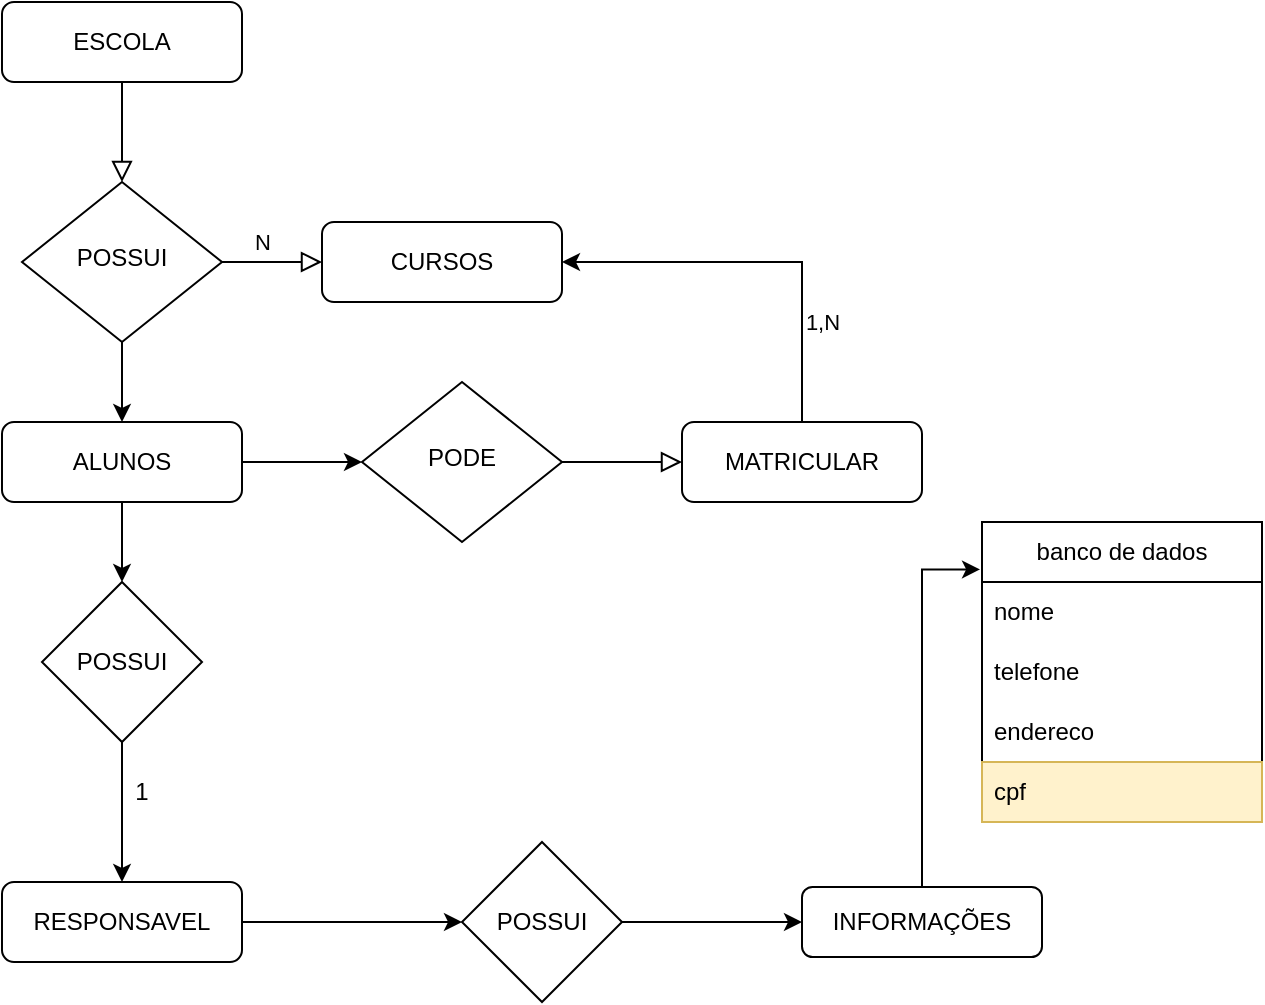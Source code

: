 <mxfile version="24.7.12">
  <diagram id="C5RBs43oDa-KdzZeNtuy" name="Page-1">
    <mxGraphModel grid="1" page="1" gridSize="10" guides="1" tooltips="1" connect="1" arrows="1" fold="1" pageScale="1" pageWidth="827" pageHeight="1169" math="0" shadow="0">
      <root>
        <mxCell id="WIyWlLk6GJQsqaUBKTNV-0" />
        <mxCell id="WIyWlLk6GJQsqaUBKTNV-1" parent="WIyWlLk6GJQsqaUBKTNV-0" />
        <mxCell id="WIyWlLk6GJQsqaUBKTNV-2" value="" style="rounded=0;html=1;jettySize=auto;orthogonalLoop=1;fontSize=11;endArrow=block;endFill=0;endSize=8;strokeWidth=1;shadow=0;labelBackgroundColor=none;edgeStyle=orthogonalEdgeStyle;" edge="1" parent="WIyWlLk6GJQsqaUBKTNV-1" source="WIyWlLk6GJQsqaUBKTNV-3" target="WIyWlLk6GJQsqaUBKTNV-6">
          <mxGeometry relative="1" as="geometry" />
        </mxCell>
        <mxCell id="WIyWlLk6GJQsqaUBKTNV-3" value="&lt;font style=&quot;vertical-align: inherit;&quot;&gt;&lt;font style=&quot;vertical-align: inherit;&quot;&gt;ESCOLA&lt;/font&gt;&lt;/font&gt;" style="rounded=1;whiteSpace=wrap;html=1;fontSize=12;glass=0;strokeWidth=1;shadow=0;" vertex="1" parent="WIyWlLk6GJQsqaUBKTNV-1">
          <mxGeometry x="160" y="80" width="120" height="40" as="geometry" />
        </mxCell>
        <mxCell id="WIyWlLk6GJQsqaUBKTNV-5" value="&lt;font style=&quot;vertical-align: inherit;&quot;&gt;&lt;font style=&quot;vertical-align: inherit;&quot;&gt;N&lt;/font&gt;&lt;/font&gt;" style="edgeStyle=orthogonalEdgeStyle;rounded=0;html=1;jettySize=auto;orthogonalLoop=1;fontSize=11;endArrow=block;endFill=0;endSize=8;strokeWidth=1;shadow=0;labelBackgroundColor=none;" edge="1" parent="WIyWlLk6GJQsqaUBKTNV-1" source="WIyWlLk6GJQsqaUBKTNV-6" target="WIyWlLk6GJQsqaUBKTNV-7">
          <mxGeometry x="-0.2" y="10" relative="1" as="geometry">
            <mxPoint as="offset" />
          </mxGeometry>
        </mxCell>
        <mxCell id="F5o6RMPjzoOPZ6IdxpJ1-2" style="edgeStyle=orthogonalEdgeStyle;rounded=0;orthogonalLoop=1;jettySize=auto;html=1;exitX=0.5;exitY=1;exitDx=0;exitDy=0;entryX=0.5;entryY=0;entryDx=0;entryDy=0;" edge="1" parent="WIyWlLk6GJQsqaUBKTNV-1" source="WIyWlLk6GJQsqaUBKTNV-6" target="F5o6RMPjzoOPZ6IdxpJ1-1">
          <mxGeometry relative="1" as="geometry" />
        </mxCell>
        <mxCell id="WIyWlLk6GJQsqaUBKTNV-6" value="&lt;font style=&quot;vertical-align: inherit;&quot;&gt;&lt;font style=&quot;vertical-align: inherit;&quot;&gt;POSSUI&lt;/font&gt;&lt;/font&gt;" style="rhombus;whiteSpace=wrap;html=1;shadow=0;fontFamily=Helvetica;fontSize=12;align=center;strokeWidth=1;spacing=6;spacingTop=-4;" vertex="1" parent="WIyWlLk6GJQsqaUBKTNV-1">
          <mxGeometry x="170" y="170" width="100" height="80" as="geometry" />
        </mxCell>
        <mxCell id="WIyWlLk6GJQsqaUBKTNV-7" value="&lt;font style=&quot;vertical-align: inherit;&quot;&gt;&lt;font style=&quot;vertical-align: inherit;&quot;&gt;CURSOS&lt;/font&gt;&lt;/font&gt;" style="rounded=1;whiteSpace=wrap;html=1;fontSize=12;glass=0;strokeWidth=1;shadow=0;" vertex="1" parent="WIyWlLk6GJQsqaUBKTNV-1">
          <mxGeometry x="320" y="190" width="120" height="40" as="geometry" />
        </mxCell>
        <mxCell id="WIyWlLk6GJQsqaUBKTNV-9" value="&lt;font style=&quot;vertical-align: inherit;&quot;&gt;&lt;font style=&quot;vertical-align: inherit;&quot;&gt;1,N&lt;/font&gt;&lt;/font&gt;" style="edgeStyle=orthogonalEdgeStyle;rounded=0;html=1;jettySize=auto;orthogonalLoop=1;fontSize=11;endArrow=block;endFill=0;endSize=8;strokeWidth=1;shadow=0;labelBackgroundColor=none;" edge="1" parent="WIyWlLk6GJQsqaUBKTNV-1" source="WIyWlLk6GJQsqaUBKTNV-10" target="WIyWlLk6GJQsqaUBKTNV-12">
          <mxGeometry x="1" y="99" relative="1" as="geometry">
            <mxPoint x="70" y="29" as="offset" />
          </mxGeometry>
        </mxCell>
        <mxCell id="WIyWlLk6GJQsqaUBKTNV-10" value="&lt;font style=&quot;vertical-align: inherit;&quot;&gt;&lt;font style=&quot;vertical-align: inherit;&quot;&gt;PODE&lt;/font&gt;&lt;/font&gt;" style="rhombus;whiteSpace=wrap;html=1;shadow=0;fontFamily=Helvetica;fontSize=12;align=center;strokeWidth=1;spacing=6;spacingTop=-4;" vertex="1" parent="WIyWlLk6GJQsqaUBKTNV-1">
          <mxGeometry x="340" y="270" width="100" height="80" as="geometry" />
        </mxCell>
        <mxCell id="F5o6RMPjzoOPZ6IdxpJ1-12" style="edgeStyle=orthogonalEdgeStyle;rounded=0;orthogonalLoop=1;jettySize=auto;html=1;" edge="1" parent="WIyWlLk6GJQsqaUBKTNV-1" source="WIyWlLk6GJQsqaUBKTNV-11" target="F5o6RMPjzoOPZ6IdxpJ1-10">
          <mxGeometry relative="1" as="geometry" />
        </mxCell>
        <mxCell id="WIyWlLk6GJQsqaUBKTNV-11" value="&lt;font style=&quot;vertical-align: inherit;&quot;&gt;&lt;font style=&quot;vertical-align: inherit;&quot;&gt;&lt;font style=&quot;vertical-align: inherit;&quot;&gt;&lt;font style=&quot;vertical-align: inherit;&quot;&gt;RESPONSAVEL&lt;/font&gt;&lt;/font&gt;&lt;/font&gt;&lt;/font&gt;" style="rounded=1;whiteSpace=wrap;html=1;fontSize=12;glass=0;strokeWidth=1;shadow=0;" vertex="1" parent="WIyWlLk6GJQsqaUBKTNV-1">
          <mxGeometry x="160" y="520" width="120" height="40" as="geometry" />
        </mxCell>
        <mxCell id="F5o6RMPjzoOPZ6IdxpJ1-4" style="edgeStyle=orthogonalEdgeStyle;rounded=0;orthogonalLoop=1;jettySize=auto;html=1;exitX=0.5;exitY=0;exitDx=0;exitDy=0;entryX=1;entryY=0.5;entryDx=0;entryDy=0;" edge="1" parent="WIyWlLk6GJQsqaUBKTNV-1" source="WIyWlLk6GJQsqaUBKTNV-12" target="WIyWlLk6GJQsqaUBKTNV-7">
          <mxGeometry relative="1" as="geometry" />
        </mxCell>
        <mxCell id="WIyWlLk6GJQsqaUBKTNV-12" value="&lt;font style=&quot;vertical-align: inherit;&quot;&gt;&lt;font style=&quot;vertical-align: inherit;&quot;&gt;MATRICULAR&lt;/font&gt;&lt;/font&gt;" style="rounded=1;whiteSpace=wrap;html=1;fontSize=12;glass=0;strokeWidth=1;shadow=0;" vertex="1" parent="WIyWlLk6GJQsqaUBKTNV-1">
          <mxGeometry x="500" y="290" width="120" height="40" as="geometry" />
        </mxCell>
        <mxCell id="F5o6RMPjzoOPZ6IdxpJ1-3" style="edgeStyle=orthogonalEdgeStyle;rounded=0;orthogonalLoop=1;jettySize=auto;html=1;exitX=1;exitY=0.5;exitDx=0;exitDy=0;" edge="1" parent="WIyWlLk6GJQsqaUBKTNV-1" source="F5o6RMPjzoOPZ6IdxpJ1-1" target="WIyWlLk6GJQsqaUBKTNV-10">
          <mxGeometry relative="1" as="geometry" />
        </mxCell>
        <mxCell id="F5o6RMPjzoOPZ6IdxpJ1-7" style="edgeStyle=orthogonalEdgeStyle;rounded=0;orthogonalLoop=1;jettySize=auto;html=1;entryX=0.5;entryY=0;entryDx=0;entryDy=0;" edge="1" parent="WIyWlLk6GJQsqaUBKTNV-1" source="F5o6RMPjzoOPZ6IdxpJ1-1" target="F5o6RMPjzoOPZ6IdxpJ1-6">
          <mxGeometry relative="1" as="geometry" />
        </mxCell>
        <mxCell id="F5o6RMPjzoOPZ6IdxpJ1-1" value="&lt;font style=&quot;vertical-align: inherit;&quot;&gt;&lt;font style=&quot;vertical-align: inherit;&quot;&gt;ALUNOS&lt;/font&gt;&lt;/font&gt;" style="rounded=1;whiteSpace=wrap;html=1;" vertex="1" parent="WIyWlLk6GJQsqaUBKTNV-1">
          <mxGeometry x="160" y="290" width="120" height="40" as="geometry" />
        </mxCell>
        <mxCell id="F5o6RMPjzoOPZ6IdxpJ1-8" style="edgeStyle=orthogonalEdgeStyle;rounded=0;orthogonalLoop=1;jettySize=auto;html=1;entryX=0.5;entryY=0;entryDx=0;entryDy=0;" edge="1" parent="WIyWlLk6GJQsqaUBKTNV-1" source="F5o6RMPjzoOPZ6IdxpJ1-6" target="WIyWlLk6GJQsqaUBKTNV-11">
          <mxGeometry relative="1" as="geometry" />
        </mxCell>
        <mxCell id="F5o6RMPjzoOPZ6IdxpJ1-6" value="&lt;font style=&quot;vertical-align: inherit;&quot;&gt;&lt;font style=&quot;vertical-align: inherit;&quot;&gt;POSSUI&lt;/font&gt;&lt;/font&gt;" style="rhombus;whiteSpace=wrap;html=1;" vertex="1" parent="WIyWlLk6GJQsqaUBKTNV-1">
          <mxGeometry x="180" y="370" width="80" height="80" as="geometry" />
        </mxCell>
        <mxCell id="F5o6RMPjzoOPZ6IdxpJ1-9" value="&lt;font style=&quot;vertical-align: inherit;&quot;&gt;&lt;font style=&quot;vertical-align: inherit;&quot;&gt;1&lt;/font&gt;&lt;/font&gt;" style="text;html=1;align=center;verticalAlign=middle;whiteSpace=wrap;rounded=0;" vertex="1" parent="WIyWlLk6GJQsqaUBKTNV-1">
          <mxGeometry x="200" y="460" width="60" height="30" as="geometry" />
        </mxCell>
        <mxCell id="F5o6RMPjzoOPZ6IdxpJ1-13" style="edgeStyle=orthogonalEdgeStyle;rounded=0;orthogonalLoop=1;jettySize=auto;html=1;entryX=0;entryY=0.5;entryDx=0;entryDy=0;" edge="1" parent="WIyWlLk6GJQsqaUBKTNV-1" source="F5o6RMPjzoOPZ6IdxpJ1-10" target="F5o6RMPjzoOPZ6IdxpJ1-11">
          <mxGeometry relative="1" as="geometry" />
        </mxCell>
        <mxCell id="F5o6RMPjzoOPZ6IdxpJ1-10" value="&lt;font style=&quot;vertical-align: inherit;&quot;&gt;&lt;font style=&quot;vertical-align: inherit;&quot;&gt;POSSUI&lt;/font&gt;&lt;/font&gt;" style="rhombus;whiteSpace=wrap;html=1;" vertex="1" parent="WIyWlLk6GJQsqaUBKTNV-1">
          <mxGeometry x="390" y="500" width="80" height="80" as="geometry" />
        </mxCell>
        <mxCell id="F5o6RMPjzoOPZ6IdxpJ1-11" value="&lt;font style=&quot;vertical-align: inherit;&quot;&gt;&lt;font style=&quot;vertical-align: inherit;&quot;&gt;&lt;font style=&quot;vertical-align: inherit;&quot;&gt;&lt;font style=&quot;vertical-align: inherit;&quot;&gt;INFORMAÇÕES&lt;/font&gt;&lt;/font&gt;&lt;/font&gt;&lt;/font&gt;" style="rounded=1;whiteSpace=wrap;html=1;" vertex="1" parent="WIyWlLk6GJQsqaUBKTNV-1">
          <mxGeometry x="560" y="522.5" width="120" height="35" as="geometry" />
        </mxCell>
        <mxCell id="F5o6RMPjzoOPZ6IdxpJ1-15" value="&lt;font style=&quot;vertical-align: inherit;&quot;&gt;&lt;font style=&quot;vertical-align: inherit;&quot;&gt;banco de dados&lt;/font&gt;&lt;/font&gt;" style="swimlane;fontStyle=0;childLayout=stackLayout;horizontal=1;startSize=30;horizontalStack=0;resizeParent=1;resizeParentMax=0;resizeLast=0;collapsible=1;marginBottom=0;whiteSpace=wrap;html=1;" vertex="1" parent="WIyWlLk6GJQsqaUBKTNV-1">
          <mxGeometry x="650" y="340" width="140" height="150" as="geometry" />
        </mxCell>
        <mxCell id="F5o6RMPjzoOPZ6IdxpJ1-16" value="&lt;font style=&quot;vertical-align: inherit;&quot;&gt;&lt;font style=&quot;vertical-align: inherit;&quot;&gt;nome&lt;/font&gt;&lt;/font&gt;" style="text;strokeColor=none;fillColor=none;align=left;verticalAlign=middle;spacingLeft=4;spacingRight=4;overflow=hidden;points=[[0,0.5],[1,0.5]];portConstraint=eastwest;rotatable=0;whiteSpace=wrap;html=1;" vertex="1" parent="F5o6RMPjzoOPZ6IdxpJ1-15">
          <mxGeometry y="30" width="140" height="30" as="geometry" />
        </mxCell>
        <mxCell id="F5o6RMPjzoOPZ6IdxpJ1-21" value="&lt;font style=&quot;vertical-align: inherit;&quot;&gt;&lt;font style=&quot;vertical-align: inherit;&quot;&gt;telefone&lt;/font&gt;&lt;/font&gt;" style="text;strokeColor=none;fillColor=none;align=left;verticalAlign=middle;spacingLeft=4;spacingRight=4;overflow=hidden;points=[[0,0.5],[1,0.5]];portConstraint=eastwest;rotatable=0;whiteSpace=wrap;html=1;" vertex="1" parent="F5o6RMPjzoOPZ6IdxpJ1-15">
          <mxGeometry y="60" width="140" height="30" as="geometry" />
        </mxCell>
        <mxCell id="F5o6RMPjzoOPZ6IdxpJ1-22" value="&lt;font style=&quot;vertical-align: inherit;&quot;&gt;&lt;font style=&quot;vertical-align: inherit;&quot;&gt;endereco&lt;/font&gt;&lt;/font&gt;" style="text;strokeColor=none;fillColor=none;align=left;verticalAlign=middle;spacingLeft=4;spacingRight=4;overflow=hidden;points=[[0,0.5],[1,0.5]];portConstraint=eastwest;rotatable=0;whiteSpace=wrap;html=1;" vertex="1" parent="F5o6RMPjzoOPZ6IdxpJ1-15">
          <mxGeometry y="90" width="140" height="30" as="geometry" />
        </mxCell>
        <mxCell id="F5o6RMPjzoOPZ6IdxpJ1-17" value="&lt;font style=&quot;vertical-align: inherit;&quot;&gt;&lt;font style=&quot;vertical-align: inherit;&quot;&gt;cpf&lt;/font&gt;&lt;/font&gt;" style="text;strokeColor=#d6b656;fillColor=#fff2cc;align=left;verticalAlign=middle;spacingLeft=4;spacingRight=4;overflow=hidden;points=[[0,0.5],[1,0.5]];portConstraint=eastwest;rotatable=0;whiteSpace=wrap;html=1;" vertex="1" parent="F5o6RMPjzoOPZ6IdxpJ1-15">
          <mxGeometry y="120" width="140" height="30" as="geometry" />
        </mxCell>
        <mxCell id="F5o6RMPjzoOPZ6IdxpJ1-19" style="edgeStyle=orthogonalEdgeStyle;rounded=0;orthogonalLoop=1;jettySize=auto;html=1;entryX=-0.007;entryY=0.158;entryDx=0;entryDy=0;entryPerimeter=0;" edge="1" parent="WIyWlLk6GJQsqaUBKTNV-1" source="F5o6RMPjzoOPZ6IdxpJ1-11" target="F5o6RMPjzoOPZ6IdxpJ1-15">
          <mxGeometry relative="1" as="geometry" />
        </mxCell>
      </root>
    </mxGraphModel>
  </diagram>
</mxfile>
